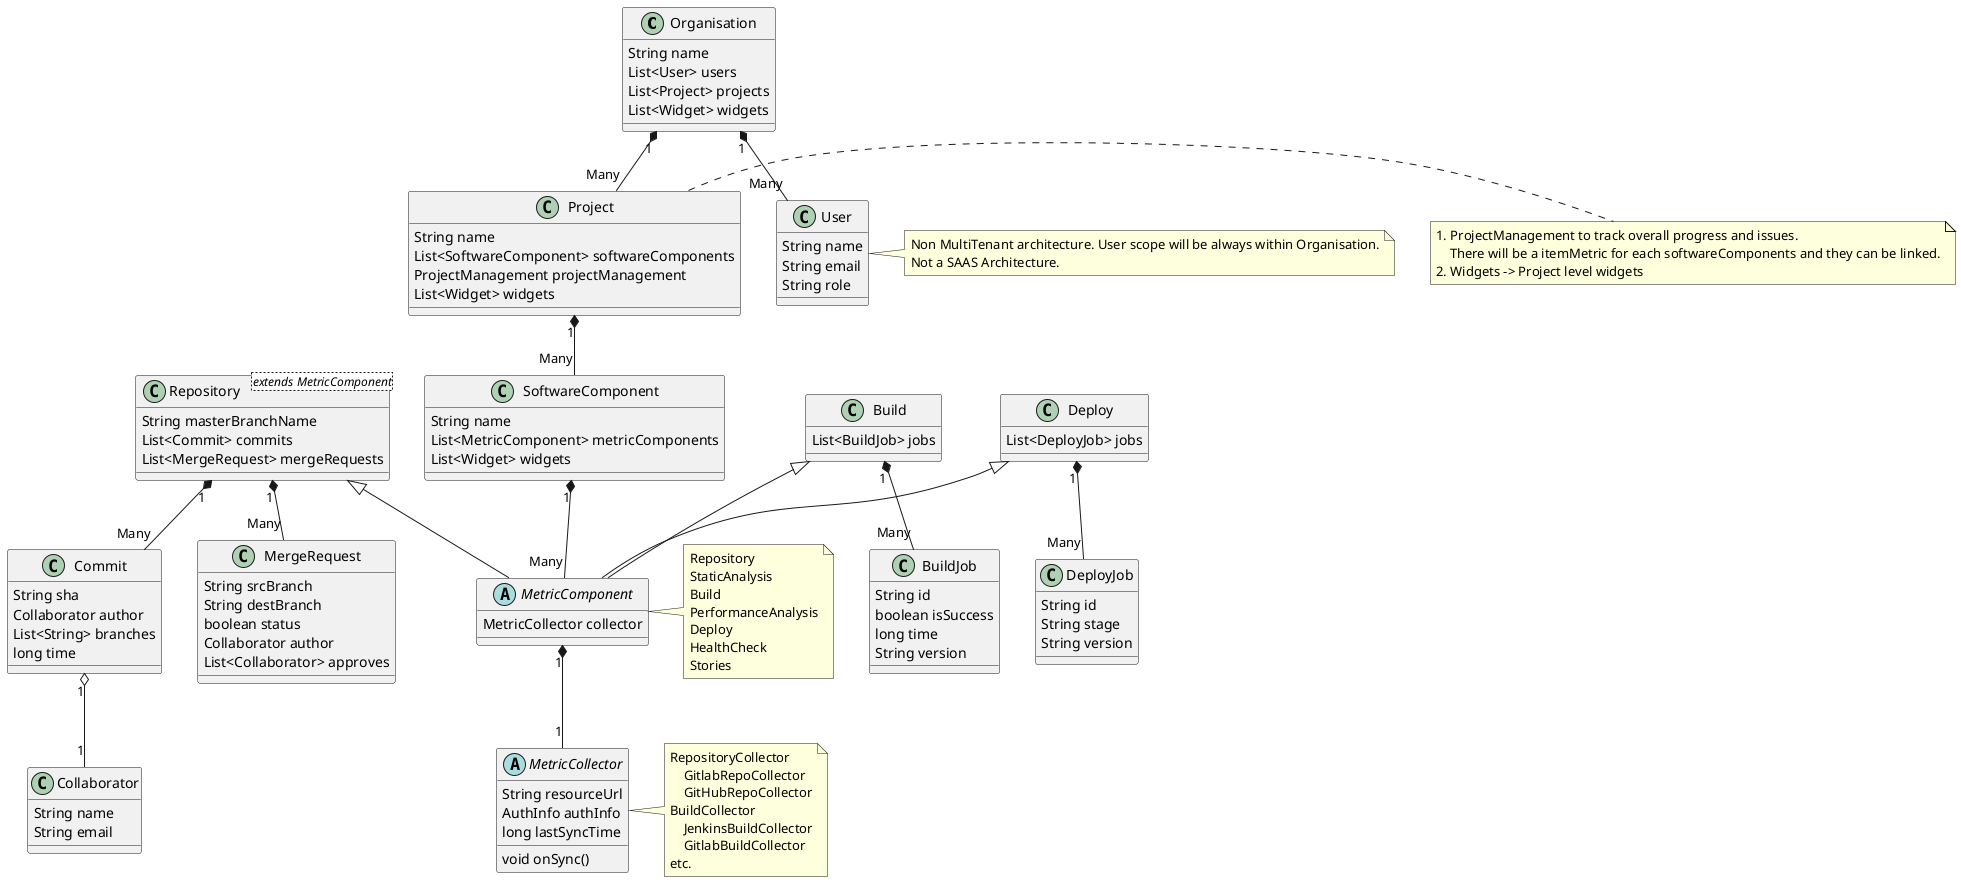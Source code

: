 @startuml

class Organisation {
    String name
    List<User> users
    List<Project> projects
    List<Widget> widgets
}

class User {
    String name
    String email
    String role
}

note right of User
    Non MultiTenant architecture. User scope will be always within Organisation.
    Not a SAAS Architecture.
end note

Organisation "1" *-- "Many" User

class Project {
    String name
    List<SoftwareComponent> softwareComponents
    ProjectManagement projectManagement
    List<Widget> widgets
}

Organisation "1" *-- "Many" Project

note right of Project
    1. ProjectManagement to track overall progress and issues.
        There will be a itemMetric for each softwareComponents and they can be linked.
    2. Widgets -> Project level widgets
end note

class SoftwareComponent {
    String name
    List<MetricComponent> metricComponents
    List<Widget> widgets
}

Project "1" *-- "Many" SoftwareComponent

abstract class MetricComponent {
    MetricCollector collector
}

SoftwareComponent "1" *-- "Many" MetricComponent

abstract class MetricCollector {
    String resourceUrl
    AuthInfo authInfo
    long lastSyncTime

    void onSync()
}

note right of MetricCollector
    RepositoryCollector
        GitlabRepoCollector
        GitHubRepoCollector
    BuildCollector
        JenkinsBuildCollector
        GitlabBuildCollector
    etc.
end note

MetricComponent "1" *-- "1" MetricCollector

note right of MetricComponent
    Repository
    StaticAnalysis
    Build
    PerformanceAnalysis
    Deploy
    HealthCheck
    Stories
end note

class Repository<extends MetricComponent> {
    String masterBranchName
    List<Commit> commits
    List<MergeRequest> mergeRequests
}

Repository <|-- MetricComponent

class Commit {
    String sha
    Collaborator author
    List<String> branches
    long time
}

Repository "1" *-- "Many" Commit

class Collaborator {
    String name
    String email
}

Commit "1" o-- "1" Collaborator

class MergeRequest {
    String srcBranch
    String destBranch
    boolean status
    Collaborator author
    List<Collaborator> approves
}

Repository "1" *-- "Many" MergeRequest

class Build {
    List<BuildJob> jobs
}

Build <|-- MetricComponent

class BuildJob {
    String id
    boolean isSuccess
    long time
    String version
}

Build "1" *-- "Many" BuildJob

class Deploy {
    List<DeployJob> jobs
}

Deploy <|-- MetricComponent

class DeployJob {
    String id
    String stage
    String version
}

Deploy "1" *-- "Many" DeployJob

@enduml